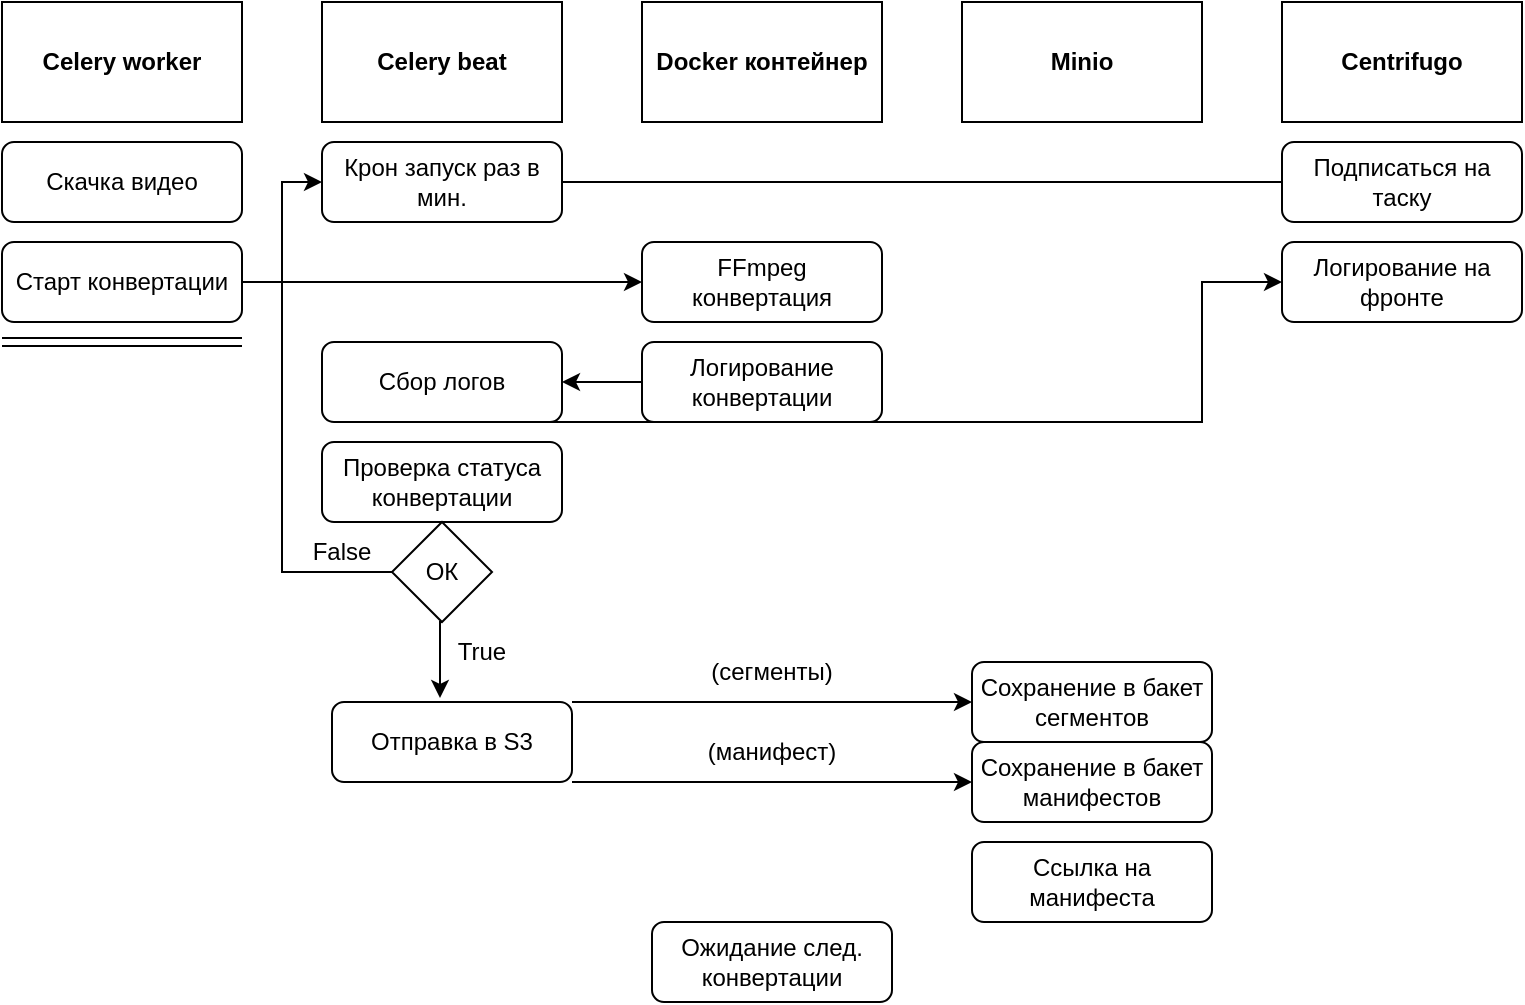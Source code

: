 <mxfile version="24.7.7">
  <diagram name="Page-1" id="w4wsU0BMT4f8vX6tqYrx">
    <mxGraphModel dx="954" dy="643" grid="1" gridSize="10" guides="1" tooltips="1" connect="1" arrows="1" fold="1" page="1" pageScale="1" pageWidth="850" pageHeight="1100" math="0" shadow="0">
      <root>
        <mxCell id="0" />
        <mxCell id="1" parent="0" />
        <mxCell id="TwQR38HU4lwy93RfwSAQ-1" value="Celery worker" style="rounded=0;whiteSpace=wrap;html=1;fontStyle=1" vertex="1" parent="1">
          <mxGeometry x="40" y="20" width="120" height="60" as="geometry" />
        </mxCell>
        <mxCell id="TwQR38HU4lwy93RfwSAQ-2" value="Celery beat" style="rounded=0;whiteSpace=wrap;html=1;fontStyle=1" vertex="1" parent="1">
          <mxGeometry x="200" y="20" width="120" height="60" as="geometry" />
        </mxCell>
        <mxCell id="TwQR38HU4lwy93RfwSAQ-3" value="Docker контейнер" style="rounded=0;whiteSpace=wrap;html=1;fontStyle=1" vertex="1" parent="1">
          <mxGeometry x="360" y="20" width="120" height="60" as="geometry" />
        </mxCell>
        <mxCell id="TwQR38HU4lwy93RfwSAQ-4" value="&lt;div&gt;Minio&lt;/div&gt;" style="rounded=0;whiteSpace=wrap;html=1;fontStyle=1" vertex="1" parent="1">
          <mxGeometry x="520" y="20" width="120" height="60" as="geometry" />
        </mxCell>
        <mxCell id="TwQR38HU4lwy93RfwSAQ-5" value="Centrifugo" style="rounded=0;whiteSpace=wrap;html=1;fontStyle=1" vertex="1" parent="1">
          <mxGeometry x="680" y="20" width="120" height="60" as="geometry" />
        </mxCell>
        <mxCell id="TwQR38HU4lwy93RfwSAQ-12" value="Скачка видео" style="rounded=1;whiteSpace=wrap;html=1;" vertex="1" parent="1">
          <mxGeometry x="40" y="90" width="120" height="40" as="geometry" />
        </mxCell>
        <mxCell id="TwQR38HU4lwy93RfwSAQ-54" style="edgeStyle=orthogonalEdgeStyle;rounded=0;orthogonalLoop=1;jettySize=auto;html=1;" edge="1" parent="1" source="TwQR38HU4lwy93RfwSAQ-17" target="TwQR38HU4lwy93RfwSAQ-24">
          <mxGeometry relative="1" as="geometry" />
        </mxCell>
        <mxCell id="TwQR38HU4lwy93RfwSAQ-17" value="Старт конвертации" style="rounded=1;whiteSpace=wrap;html=1;" vertex="1" parent="1">
          <mxGeometry x="40" y="140" width="120" height="40" as="geometry" />
        </mxCell>
        <mxCell id="TwQR38HU4lwy93RfwSAQ-59" value="" style="edgeStyle=orthogonalEdgeStyle;rounded=0;orthogonalLoop=1;jettySize=auto;html=1;" edge="1" parent="1" source="TwQR38HU4lwy93RfwSAQ-25" target="TwQR38HU4lwy93RfwSAQ-58">
          <mxGeometry relative="1" as="geometry" />
        </mxCell>
        <mxCell id="TwQR38HU4lwy93RfwSAQ-25" value="Логирование конвертации" style="rounded=1;whiteSpace=wrap;html=1;" vertex="1" parent="1">
          <mxGeometry x="360" y="190" width="120" height="40" as="geometry" />
        </mxCell>
        <mxCell id="TwQR38HU4lwy93RfwSAQ-28" value="Проверка статуса конвертации" style="rounded=1;whiteSpace=wrap;html=1;" vertex="1" parent="1">
          <mxGeometry x="200" y="240" width="120" height="40" as="geometry" />
        </mxCell>
        <mxCell id="TwQR38HU4lwy93RfwSAQ-29" value="Отправка в S3" style="rounded=1;whiteSpace=wrap;html=1;" vertex="1" parent="1">
          <mxGeometry x="205" y="370" width="120" height="40" as="geometry" />
        </mxCell>
        <mxCell id="TwQR38HU4lwy93RfwSAQ-32" value="&lt;div&gt;Сохранение в бакет сегментов&lt;/div&gt;" style="rounded=1;whiteSpace=wrap;html=1;" vertex="1" parent="1">
          <mxGeometry x="525" y="350" width="120" height="40" as="geometry" />
        </mxCell>
        <mxCell id="TwQR38HU4lwy93RfwSAQ-34" value="" style="endArrow=classic;html=1;rounded=0;entryX=0;entryY=0.5;entryDx=0;entryDy=0;" edge="1" parent="1" target="TwQR38HU4lwy93RfwSAQ-32">
          <mxGeometry width="50" height="50" relative="1" as="geometry">
            <mxPoint x="325" y="370" as="sourcePoint" />
            <mxPoint x="505" y="370" as="targetPoint" />
          </mxGeometry>
        </mxCell>
        <mxCell id="TwQR38HU4lwy93RfwSAQ-38" value="(сегменты)" style="text;html=1;align=center;verticalAlign=middle;whiteSpace=wrap;rounded=0;" vertex="1" parent="1">
          <mxGeometry x="395" y="340" width="60" height="30" as="geometry" />
        </mxCell>
        <mxCell id="TwQR38HU4lwy93RfwSAQ-39" value="" style="endArrow=classic;html=1;rounded=0;entryX=0;entryY=0.5;entryDx=0;entryDy=0;exitX=1;exitY=1;exitDx=0;exitDy=0;" edge="1" parent="1" source="TwQR38HU4lwy93RfwSAQ-29" target="TwQR38HU4lwy93RfwSAQ-40">
          <mxGeometry width="50" height="50" relative="1" as="geometry">
            <mxPoint x="330" y="410" as="sourcePoint" />
            <mxPoint x="530" y="410" as="targetPoint" />
          </mxGeometry>
        </mxCell>
        <mxCell id="TwQR38HU4lwy93RfwSAQ-40" value="&lt;div&gt;Сохранение в бакет манифестов&lt;/div&gt;" style="rounded=1;whiteSpace=wrap;html=1;" vertex="1" parent="1">
          <mxGeometry x="525" y="390" width="120" height="40" as="geometry" />
        </mxCell>
        <mxCell id="TwQR38HU4lwy93RfwSAQ-41" value="(манифест)" style="text;html=1;align=center;verticalAlign=middle;whiteSpace=wrap;rounded=0;" vertex="1" parent="1">
          <mxGeometry x="395" y="380" width="60" height="30" as="geometry" />
        </mxCell>
        <mxCell id="TwQR38HU4lwy93RfwSAQ-43" value="Ссылка на манифеста" style="rounded=1;whiteSpace=wrap;html=1;" vertex="1" parent="1">
          <mxGeometry x="525" y="440" width="120" height="40" as="geometry" />
        </mxCell>
        <mxCell id="TwQR38HU4lwy93RfwSAQ-56" style="edgeStyle=orthogonalEdgeStyle;rounded=0;orthogonalLoop=1;jettySize=auto;html=1;curved=0;strokeColor=default;" edge="1" parent="1" source="TwQR38HU4lwy93RfwSAQ-47">
          <mxGeometry relative="1" as="geometry">
            <mxPoint x="260" y="110" as="targetPoint" />
          </mxGeometry>
        </mxCell>
        <mxCell id="TwQR38HU4lwy93RfwSAQ-47" value="Подписаться на таску" style="rounded=1;whiteSpace=wrap;html=1;" vertex="1" parent="1">
          <mxGeometry x="680" y="90" width="120" height="40" as="geometry" />
        </mxCell>
        <mxCell id="TwQR38HU4lwy93RfwSAQ-49" value="&lt;div&gt;Логирование на фронте&lt;/div&gt;" style="rounded=1;whiteSpace=wrap;html=1;" vertex="1" parent="1">
          <mxGeometry x="680" y="140" width="120" height="40" as="geometry" />
        </mxCell>
        <mxCell id="TwQR38HU4lwy93RfwSAQ-24" value="FFmpeg конвертация" style="rounded=1;whiteSpace=wrap;html=1;" vertex="1" parent="1">
          <mxGeometry x="360" y="140" width="120" height="40" as="geometry" />
        </mxCell>
        <mxCell id="TwQR38HU4lwy93RfwSAQ-63" value="" style="edgeStyle=orthogonalEdgeStyle;rounded=0;orthogonalLoop=1;jettySize=auto;html=1;entryX=0;entryY=0.5;entryDx=0;entryDy=0;" edge="1" parent="1" target="TwQR38HU4lwy93RfwSAQ-49">
          <mxGeometry relative="1" as="geometry">
            <mxPoint x="260" y="230" as="sourcePoint" />
            <mxPoint x="640" y="160" as="targetPoint" />
            <Array as="points">
              <mxPoint x="260" y="195" />
              <mxPoint x="261" y="195" />
              <mxPoint x="261" y="230" />
              <mxPoint x="640" y="230" />
              <mxPoint x="640" y="160" />
            </Array>
          </mxGeometry>
        </mxCell>
        <mxCell id="TwQR38HU4lwy93RfwSAQ-58" value="Сбор логов" style="rounded=1;whiteSpace=wrap;html=1;" vertex="1" parent="1">
          <mxGeometry x="200" y="190" width="120" height="40" as="geometry" />
        </mxCell>
        <mxCell id="TwQR38HU4lwy93RfwSAQ-65" value="&lt;div&gt;Ожидание след. конвертации&lt;/div&gt;" style="rounded=1;whiteSpace=wrap;html=1;" vertex="1" parent="1">
          <mxGeometry x="365" y="480" width="120" height="40" as="geometry" />
        </mxCell>
        <mxCell id="TwQR38HU4lwy93RfwSAQ-68" style="edgeStyle=orthogonalEdgeStyle;rounded=0;orthogonalLoop=1;jettySize=auto;html=1;entryX=0;entryY=0.5;entryDx=0;entryDy=0;" edge="1" parent="1" source="TwQR38HU4lwy93RfwSAQ-66" target="TwQR38HU4lwy93RfwSAQ-67">
          <mxGeometry relative="1" as="geometry">
            <mxPoint x="180" y="100" as="targetPoint" />
            <Array as="points">
              <mxPoint x="180" y="305" />
              <mxPoint x="180" y="110" />
            </Array>
          </mxGeometry>
        </mxCell>
        <mxCell id="TwQR38HU4lwy93RfwSAQ-66" value="ОК" style="rhombus;whiteSpace=wrap;html=1;" vertex="1" parent="1">
          <mxGeometry x="235" y="280" width="50" height="50" as="geometry" />
        </mxCell>
        <mxCell id="TwQR38HU4lwy93RfwSAQ-67" value="Крон запуск раз в мин." style="rounded=1;whiteSpace=wrap;html=1;" vertex="1" parent="1">
          <mxGeometry x="200" y="90" width="120" height="40" as="geometry" />
        </mxCell>
        <mxCell id="TwQR38HU4lwy93RfwSAQ-69" value="True" style="text;html=1;align=center;verticalAlign=middle;whiteSpace=wrap;rounded=0;" vertex="1" parent="1">
          <mxGeometry x="250" y="330" width="60" height="30" as="geometry" />
        </mxCell>
        <mxCell id="TwQR38HU4lwy93RfwSAQ-70" value="&lt;div&gt;False&lt;/div&gt;" style="text;html=1;align=center;verticalAlign=middle;whiteSpace=wrap;rounded=0;" vertex="1" parent="1">
          <mxGeometry x="180" y="280" width="60" height="30" as="geometry" />
        </mxCell>
        <mxCell id="TwQR38HU4lwy93RfwSAQ-74" style="edgeStyle=orthogonalEdgeStyle;rounded=0;orthogonalLoop=1;jettySize=auto;html=1;exitX=0.5;exitY=1;exitDx=0;exitDy=0;entryX=0.45;entryY=-0.05;entryDx=0;entryDy=0;entryPerimeter=0;" edge="1" parent="1" source="TwQR38HU4lwy93RfwSAQ-66" target="TwQR38HU4lwy93RfwSAQ-29">
          <mxGeometry relative="1" as="geometry" />
        </mxCell>
        <mxCell id="TwQR38HU4lwy93RfwSAQ-78" value="" style="shape=link;html=1;rounded=0;" edge="1" parent="1">
          <mxGeometry width="100" relative="1" as="geometry">
            <mxPoint x="40" y="190" as="sourcePoint" />
            <mxPoint x="160" y="190" as="targetPoint" />
          </mxGeometry>
        </mxCell>
      </root>
    </mxGraphModel>
  </diagram>
</mxfile>
